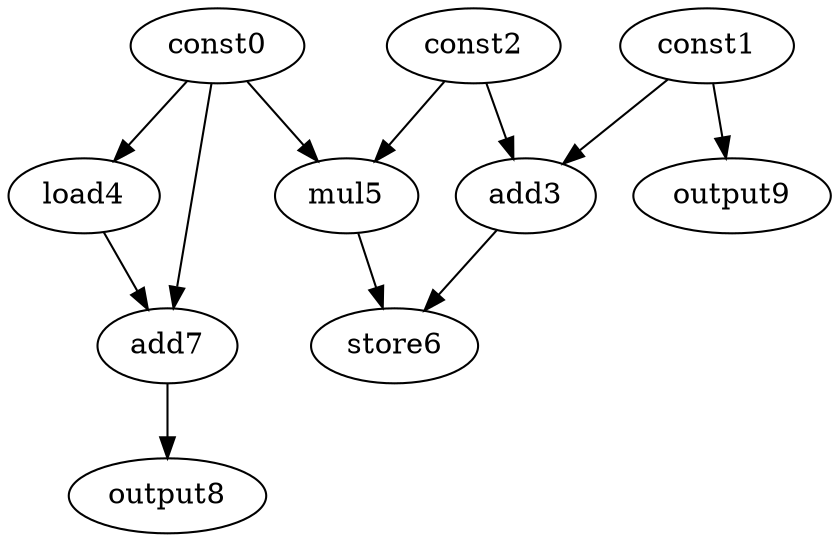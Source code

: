 digraph G { 
const0[opcode=const]; 
const1[opcode=const]; 
const2[opcode=const]; 
add3[opcode=add]; 
load4[opcode=load]; 
mul5[opcode=mul]; 
store6[opcode=store]; 
add7[opcode=add]; 
output8[opcode=output]; 
output9[opcode=output]; 
const1->add3[operand=0];
const2->add3[operand=1];
const0->load4[operand=0];
const0->mul5[operand=0];
const2->mul5[operand=1];
const1->output9[operand=0];
add3->store6[operand=0];
mul5->store6[operand=1];
const0->add7[operand=0];
load4->add7[operand=1];
add7->output8[operand=0];
}
